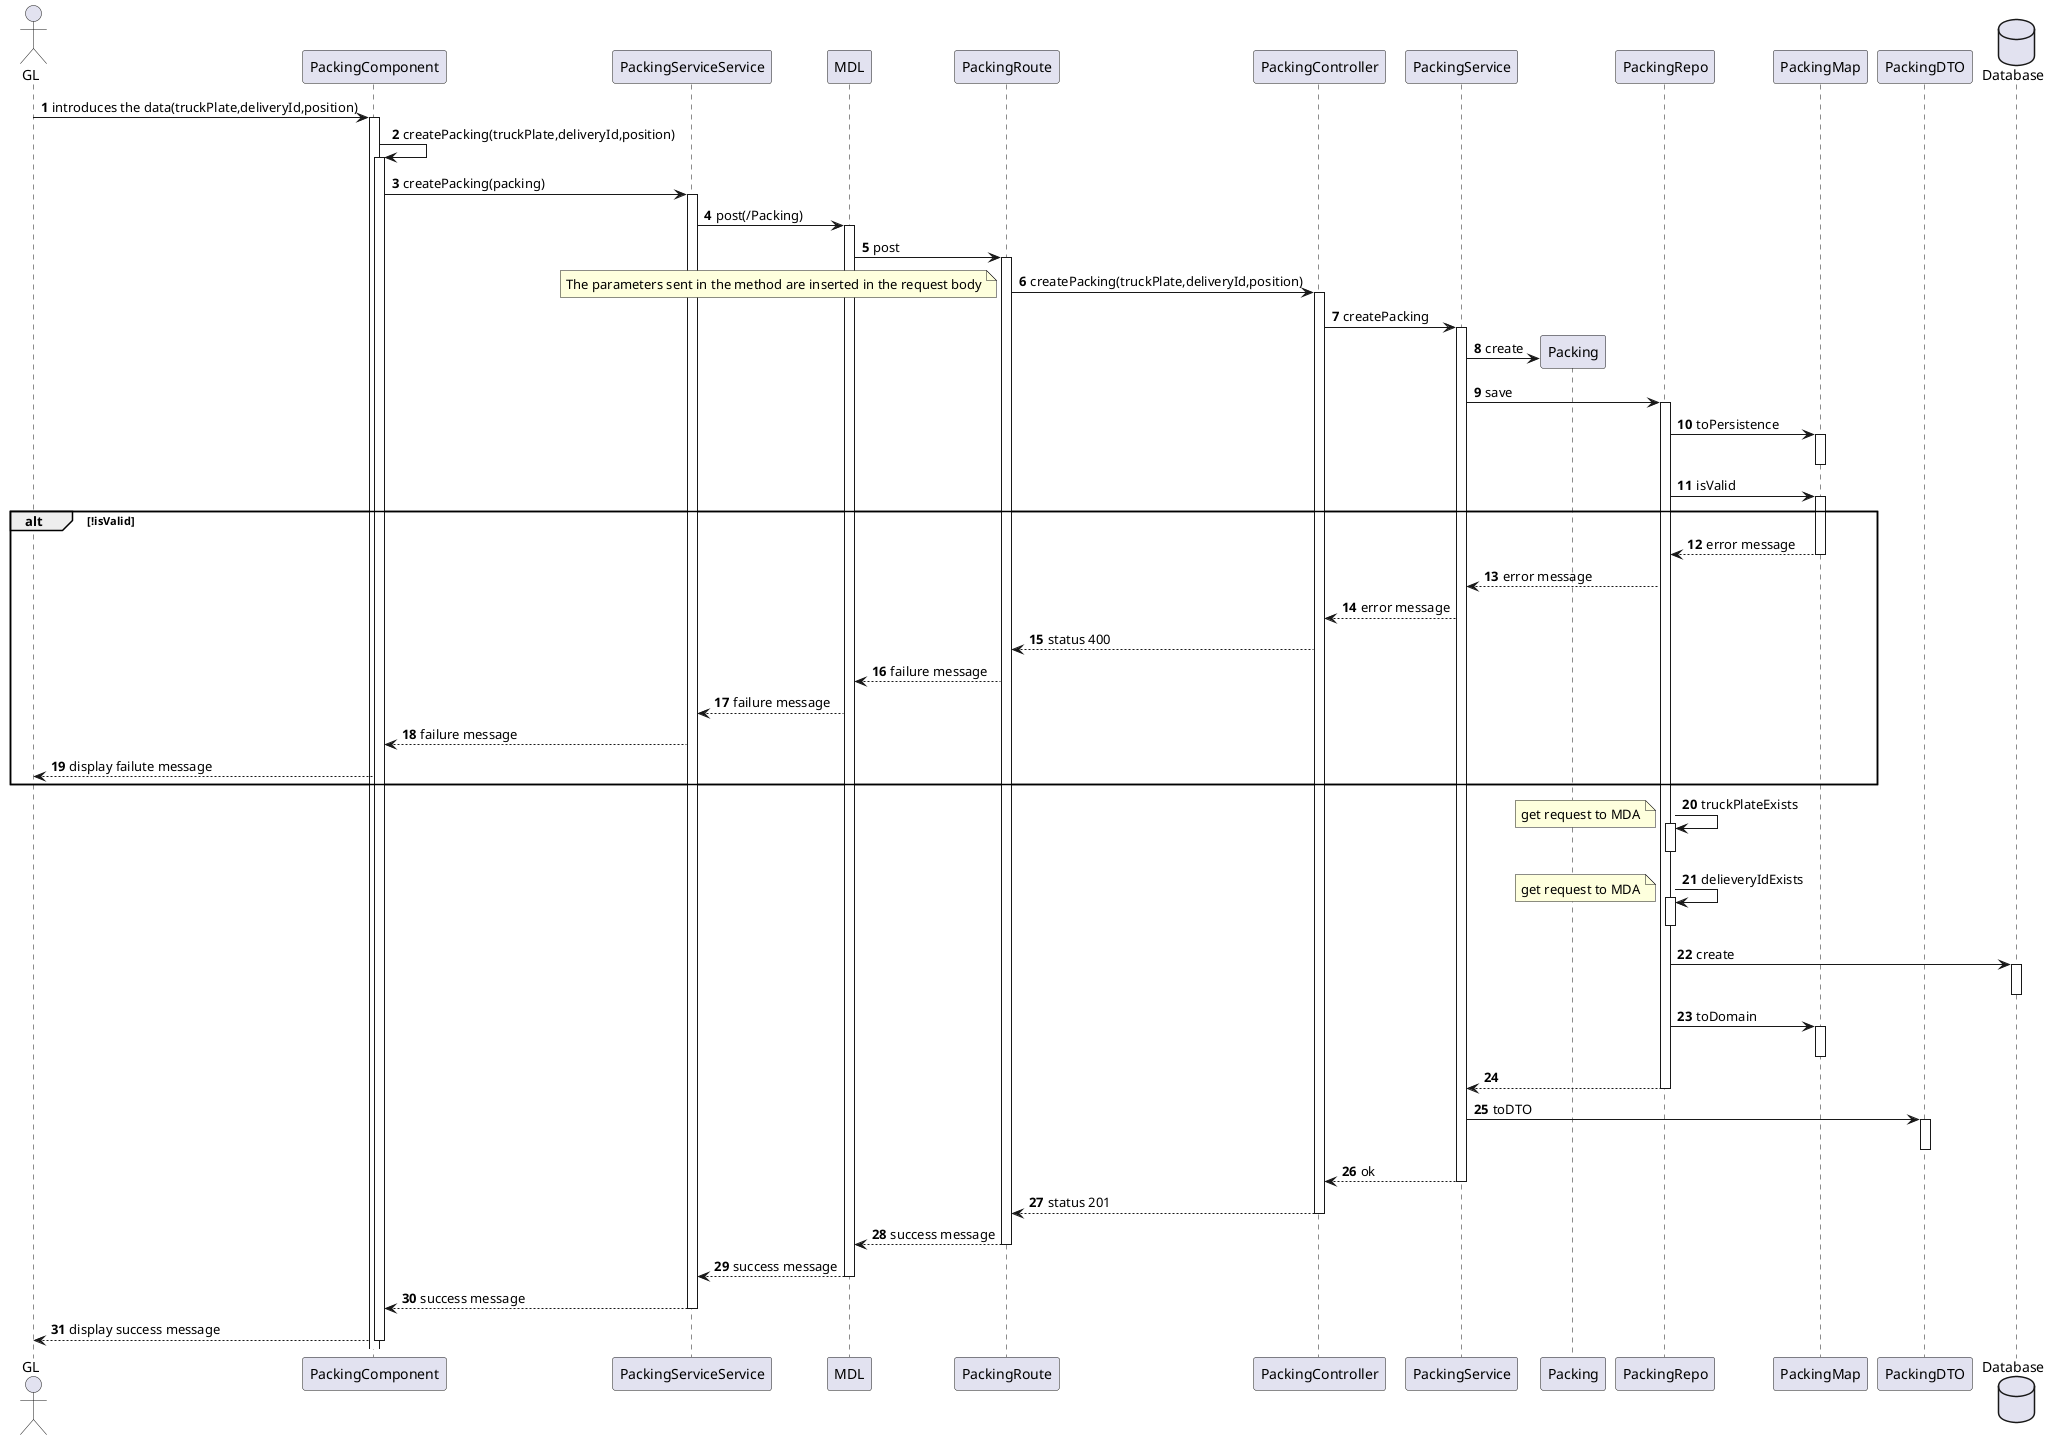 @startuml

autonumber
actor "GL" as GL
participant "PackingComponent" as COMP
participant "PackingServiceService" as SS
participant "MDL" as MDL
participant "PackingRoute" as ROUTE
participant "PackingController" as CTR
participant "PackingService" as SERVICE
participant "Packing" as Path
participant "PackingRepo" as REPO
participant "PackingMap" as MAP
participant "PackingDTO" as DTO
database "Database" as DB

GL-> COMP : introduces the data(truckPlate,deliveryId,position)
activate COMP
COMP -> COMP : createPacking(truckPlate,deliveryId,position)
activate COMP
COMP -> SS : createPacking(packing)
activate SS
SS -> MDL : post(/Packing)
activate MDL
MDL -> ROUTE : post
activate ROUTE
ROUTE -> CTR : createPacking(truckPlate,deliveryId,position)
activate CTR
note left
  The parameters sent in the method are inserted in the request body
end note
CTR -> SERVICE : createPacking
activate SERVICE
SERVICE -> Path** : create
SERVICE -> REPO : save
activate REPO
REPO -> MAP : toPersistence
activate MAP
deactivate MAP
REPO -> MAP : isValid
activate MAP
alt !isValid
MAP --> REPO: error message
deactivate MAP
SERVICE <--REPO : error message
CTR <-- SERVICE : error message
ROUTE <-- CTR : status 400
MDL <-- ROUTE :  failure message
SS <-- MDL : failure message
COMP <-- SS : failure message
GL<-- COMP : display failute message
end
REPO -> REPO : truckPlateExists
note left
  get request to MDA
end note
activate REPO
deactivate REPO
REPO -> REPO : delieveryIdExists
note left
  get request to MDA
end note
activate REPO
deactivate REPO
REPO -> DB : create
activate DB
deactivate DB
REPO -> MAP : toDomain
activate MAP
deactivate MAP
REPO --> SERVICE
deactivate REPO
SERVICE -> DTO : toDTO
activate DTO
deactivate DTO
SERVICE --> CTR : ok
deactivate SERVICE
CTR --> ROUTE : status 201
deactivate CTR
ROUTE --> MDL :  success message
deactivate ROUTE
MDL --> SS :  success message
deactivate MDL
SS --> COMP :  success message
deactivate SS
GL<-- COMP : display success message
deactivate COMP
deactivate ROUTE

@enduml